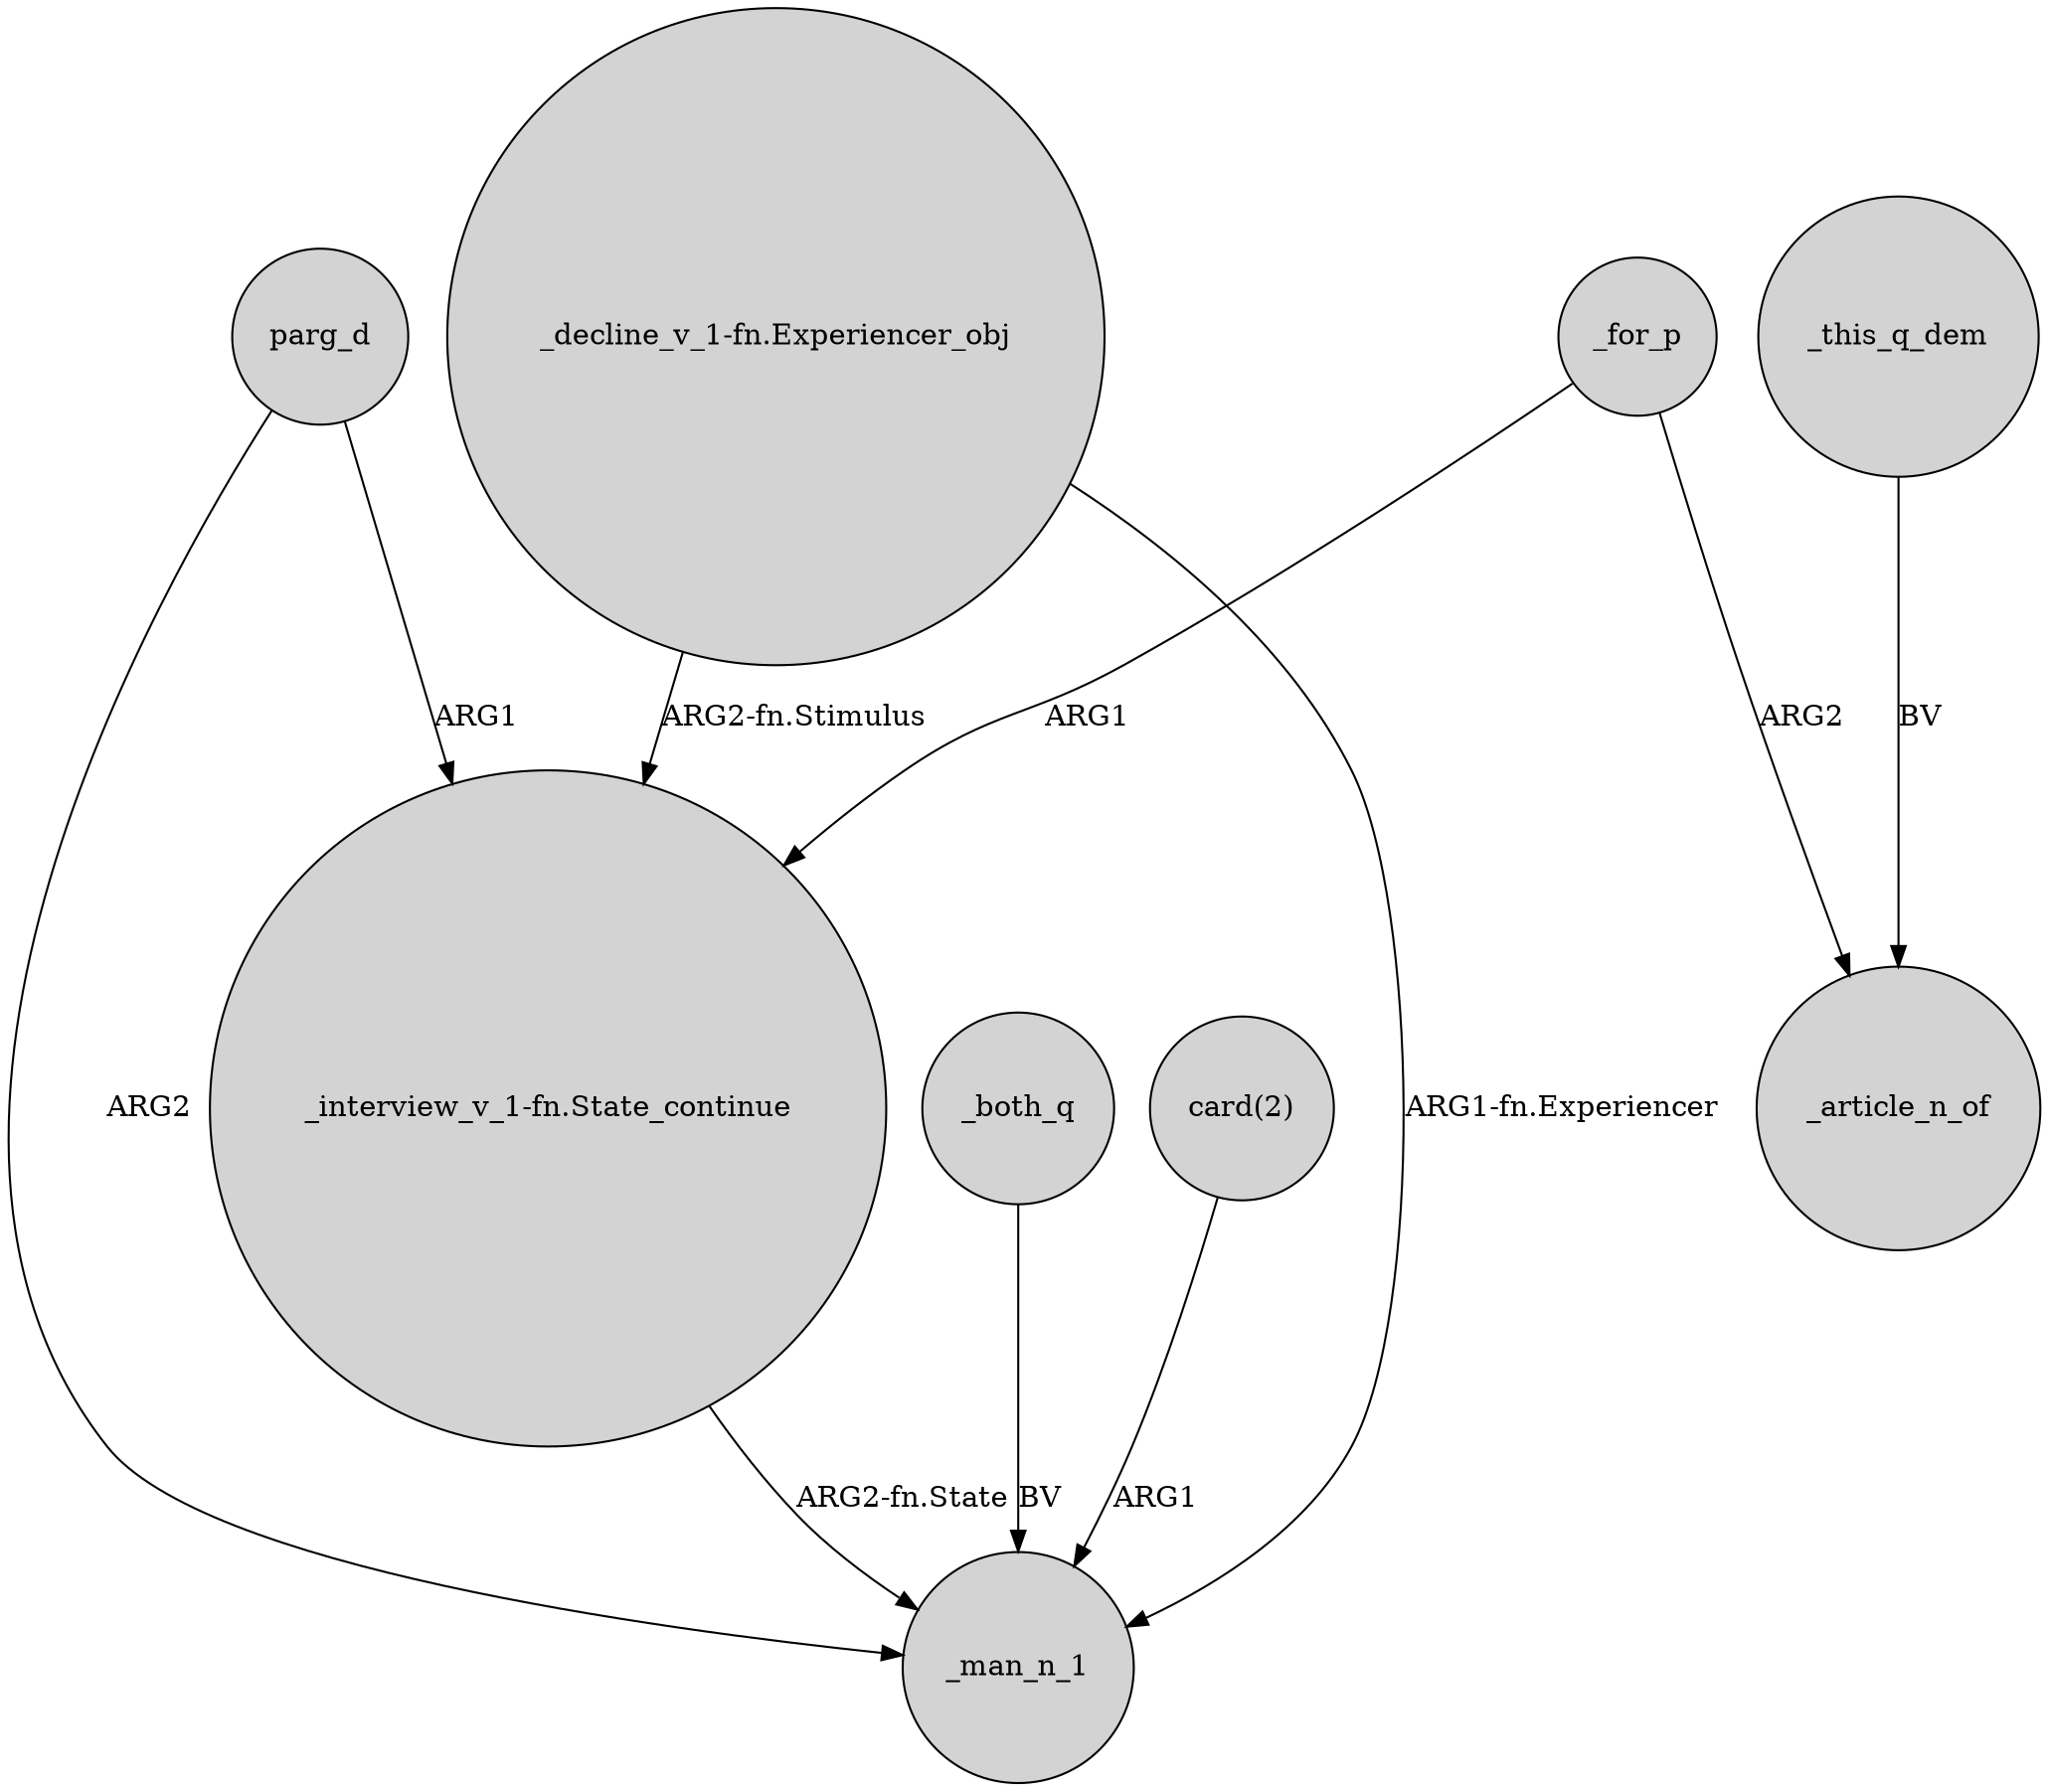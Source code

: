 digraph {
	node [shape=circle style=filled]
	"_decline_v_1-fn.Experiencer_obj" -> "_interview_v_1-fn.State_continue" [label="ARG2-fn.Stimulus"]
	"_interview_v_1-fn.State_continue" -> _man_n_1 [label="ARG2-fn.State"]
	_both_q -> _man_n_1 [label=BV]
	"card(2)" -> _man_n_1 [label=ARG1]
	"_decline_v_1-fn.Experiencer_obj" -> _man_n_1 [label="ARG1-fn.Experiencer"]
	parg_d -> _man_n_1 [label=ARG2]
	_for_p -> "_interview_v_1-fn.State_continue" [label=ARG1]
	parg_d -> "_interview_v_1-fn.State_continue" [label=ARG1]
	_for_p -> _article_n_of [label=ARG2]
	_this_q_dem -> _article_n_of [label=BV]
}
